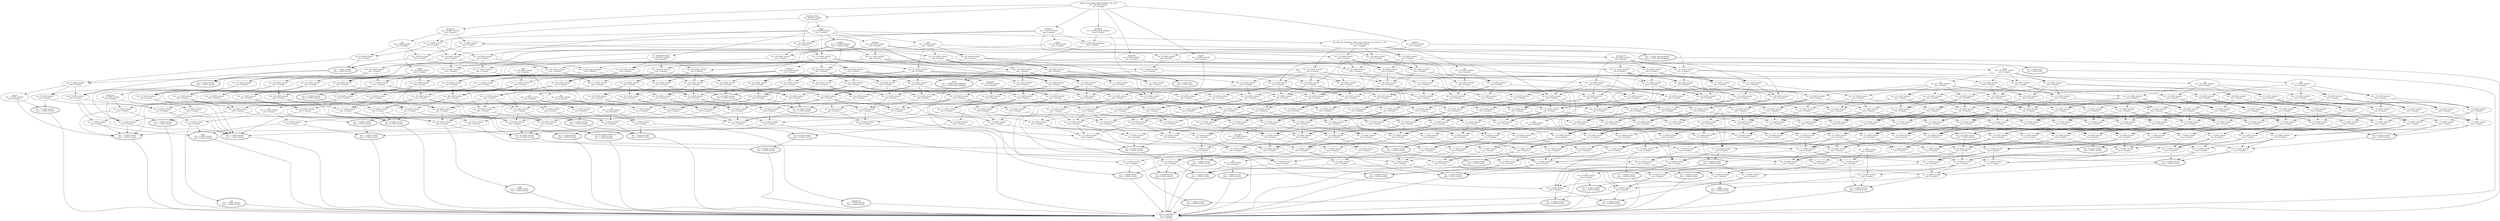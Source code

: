 digraph d{
1 [label="author, date-added, date-modified, title, year
ext.: 100 (93% article) 
own: 0 (empty) "]
2 [label="ext.: 1 (100% article) 
own: 1 (100% article) ", peripheries = 2]
3 [label="ext.: 51 (100% article) 
own: 0 (empty) "]
4 [label="ext.: 9 (100% article) 
own: 9 (100% article) ", peripheries = 2]
5 [label="ext.: 5 (100% article) 
own: 0 (empty) "]
6 [label="m3
ext.: 1 (100% article) 
own: 1 (100% article) ", peripheries = 2]
7 [label="ext.: 8 (100% article) 
own: 0 (empty) "]
8 [label="journal, volume
ext.: 96 (95% article) 
own: 0 (empty) "]
9 [label="ext.: 7 (100% article) 
own: 1 (100% article) ", peripheries = 2]
10 [label="number
ext.: 81 (100% article) 
own: 1 (100% article) ", peripheries = 2]
11 [label="ext.: 26 (100% article) 
own: 0 (empty) "]
12 [label="ext.: 38 (100% article) 
own: 0 (empty) "]
13 [label="ext.: 25 (100% article) 
own: 0 (empty) "]
14 [label="ext.: 31 (100% article) 
own: 0 (empty) "]
15 [label="ext.: 30 (100% article) 
own: 0 (empty) "]
16 [label="ext.: 2 (100% article) 
own: 2 (100% article) ", peripheries = 2]
17 [label="ext.: 10 (100% article) 
own: 0 (empty) "]
18 [label="ext.: 4 (100% article) 
own: 0 (empty) "]
19 [label="ext.: 6 (100% article) 
own: 0 (empty) "]
20 [label="ext.: 1 (100% article) 
own: 1 (100% article) ", peripheries = 2]
21 [label="ty
ext.: 6 (100% article) 
own: 0 (empty) "]
22 [label="ext.: 3 (100% article) 
own: 2 (100% article) ", peripheries = 2]
23 [label="ext.: 64 (100% article) 
own: 0 (empty) "]
24 [label="ext.: 72 (100% article) 
own: 0 (empty) "]
25 [label="ext.: 6 (100% article) 
own: 1 (100% article) ", peripheries = 2]
26 [label="ext.: 35 (100% article) 
own: 0 (empty) "]
27 [label="ext.: 10 (100% article) 
own: 1 (100% article) ", peripheries = 2]
28 [label="ext.: 11 (100% article) 
own: 0 (empty) "]
29 [label="ext.: 4 (100% article) 
own: 0 (empty) "]
30 [label="ext.: 1 (100% article) 
own: 1 (100% article) ", peripheries = 2]
31 [label="ext.: 4 (100% article) 
own: 0 (empty) "]
32 [label="ext.: 5 (100% article) 
own: 0 (empty) "]
33 [label="ext.: 2 (100% article) 
own: 0 (empty) "]
34 [label="pmc
ext.: 1 (100% article) 
own: 1 (100% article) ", peripheries = 2]
35 [label="ext.: 8 (100% article) 
own: 0 (empty) "]
36 [label="ext.: 3 (100% article) 
own: 1 (100% article) ", peripheries = 2]
37 [label="abstract
ext.: 59 (100% article) 
own: 0 (empty) "]
38 [label="ext.: 11 (100% article) 
own: 0 (empty) "]
39 [label="pages
ext.: 94 (95% article) 
own: 0 (empty) "]
40 [label="ext.: 45 (100% article) 
own: 0 (empty) "]
41 [label="ext.: 12 (100% article) 
own: 0 (empty) "]
42 [label="ext.: 1 (100% article) 
own: 1 (100% article) ", peripheries = 2]
43 [label="ext.: 17 (100% article) 
own: 0 (empty) "]
44 [label="ext.: 2 (100% article) 
own: 0 (empty) "]
45 [label="supplement
ext.: 1 (100% article) 
own: 1 (100% article) ", peripheries = 2]
46 [label="ext.: 2 (100% article) 
own: 1 (100% article) ", peripheries = 2]
47 [label="ext.: 3 (100% article) 
own: 0 (empty) "]
48 [label="ext.: 14 (100% article) 
own: 4 (100% article) ", peripheries = 2]
49 [label="ext.: 44 (90% article) 
own: 0 (empty) "]
50 [label="issn
ext.: 74 (94% article) 
own: 0 (empty) "]
51 [label="ext.: 4 (75% misc) 
own: 4 (75% misc) ", peripheries = 2]
52 [label="ext.: 6 (100% article) 
own: 0 (empty) "]
53 [label="ext.: 7 (100% article) 
own: 0 (empty) "]
54 [label="ext.: 10 (100% article) 
own: 0 (empty) "]
55 [label="ext.: 9 (100% article) 
own: 0 (empty) "]
56 [label="ext.: 40 (100% article) 
own: 0 (empty) "]
57 [label="ext.: 1 (100% article) 
own: 1 (100% article) ", peripheries = 2]
58 [label="ext.: 40 (100% article) 
own: 0 (empty) "]
59 [label="ext.: 9 (100% article) 
own: 3 (100% article) ", peripheries = 2]
60 [label="ext.: 11 (100% article) 
own: 0 (empty) "]
61 [label="ext.: 70 (100% article) 
own: 0 (empty) "]
62 [label="ext.: 14 (100% article) 
own: 0 (empty) "]
63 [label="ext.: 14 (100% article) 
own: 0 (empty) "]
64 [label="ext.: 15 (100% article) 
own: 0 (empty) "]
65 [label="ext.: 11 (100% article) 
own: 0 (empty) "]
66 [label="ext.: 13 (100% article) 
own: 0 (empty) "]
67 [label="ext.: 10 (100% article) 
own: 0 (empty) "]
68 [label="ext.: 3 (100% article) 
own: 0 (empty) "]
69 [label="ext.: 7 (100% article) 
own: 0 (empty) "]
70 [label="ext.: 5 (100% article) 
own: 0 (empty) "]
71 [label="ext.: 6 (100% article) 
own: 0 (empty) "]
72 [label="ext.: 1 (100% article) 
own: 1 (100% article) ", peripheries = 2]
73 [label="ext.: 5 (100% article) 
own: 0 (empty) "]
74 [label="ext.: 7 (100% article) 
own: 0 (empty) "]
75 [label="ext.: 7 (100% article) 
own: 0 (empty) "]
76 [label="ci
ext.: 4 (100% article) 
own: 0 (empty) "]
77 [label="ext.: 3 (100% article) 
own: 3 (100% article) ", peripheries = 2]
78 [label="ext.: 36 (100% article) 
own: 0 (empty) "]
79 [label="ext.: 62 (100% article) 
own: 0 (empty) "]
80 [label="ext.: 29 (100% article) 
own: 0 (empty) "]
81 [label="ext.: 34 (100% article) 
own: 0 (empty) "]
82 [label="ext.: 47 (100% article) 
own: 0 (empty) "]
83 [label="ext.: 34 (100% article) 
own: 0 (empty) "]
84 [label="ext.: 39 (100% article) 
own: 0 (empty) "]
85 [label="ext.: 52 (100% article) 
own: 0 (empty) "]
86 [label="ext.: 22 (100% article) 
own: 1 (100% article) ", peripheries = 2]
87 [label="ext.: 38 (100% article) 
own: 0 (empty) "]
88 [label="isi, publication-type
ext.: 46 (91% article) 
own: 0 (empty) "]
89 [label="ext.: 24 (100% article) 
own: 1 (100% article) ", peripheries = 2]
90 [label="ext.: 9 (100% article) 
own: 1 (100% article) ", peripheries = 2]
91 [label="ext.: 12 (100% article) 
own: 0 (empty) "]
92 [label="ext.: 12 (100% article) 
own: 0 (empty) "]
93 [label="ext.: 13 (100% article) 
own: 0 (empty) "]
94 [label="ext.: 11 (100% article) 
own: 0 (empty) "]
95 [label="ext.: 13 (100% article) 
own: 0 (empty) "]
96 [label="ext.: 16 (100% article) 
own: 0 (empty) "]
97 [label="ext.: 16 (100% article) 
own: 0 (empty) "]
98 [label="mh
ext.: 17 (100% article) 
own: 0 (empty) "]
99 [label="ext.: 15 (100% article) 
own: 0 (empty) "]
100 [label="ext.: 5 (100% article) 
own: 1 (100% article) ", peripheries = 2]
101 [label="ext.: 7 (100% article) 
own: 0 (empty) "]
102 [label="ext.: 11 (100% article) 
own: 0 (empty) "]
103 [label="ext.: 12 (100% article) 
own: 0 (empty) "]
104 [label="ext.: 6 (100% article) 
own: 0 (empty) "]
105 [label="ext.: 10 (100% article) 
own: 0 (empty) "]
106 [label="ext.: 11 (100% article) 
own: 0 (empty) "]
107 [label="ext.: 12 (100% article) 
own: 0 (empty) "]
108 [label="ext.: 15 (100% article) 
own: 0 (empty) "]
109 [label="ext.: 15 (100% article) 
own: 0 (empty) "]
110 [label="ext.: 16 (100% article) 
own: 0 (empty) "]
111 [label="ext.: 14 (100% article) 
own: 0 (empty) "]
112 [label="ext.: 6 (100% article) 
own: 0 (empty) "]
113 [label="ext.: 8 (100% article) 
own: 0 (empty) "]
114 [label="ext.: 7 (100% article) 
own: 0 (empty) "]
115 [label="ext.: 8 (100% article) 
own: 0 (empty) "]
116 [label="publisher
ext.: 4 (50% article) 
own: 0 (empty) "]
117 [label="ext.: 2 (50% book) 
own: 2 (50% book) ", peripheries = 2]
118 [label="bdsk-file-1
ext.: 74 (97% article) 
own: 0 (empty) "]
119 [label="group
ext.: 41 (97% article) 
own: 0 (empty) "]
120 [label="booktitle
ext.: 6 (50% inproceedings) 
own: 0 (empty) "]
121 [label="ext.: 1 (100% inproceedings) 
own: 1 (100% inproceedings) ", peripheries = 2]
122 [label="ext.: 3 (100% article) 
own: 0 (empty) "]
123 [label="ext.: 16 (100% article) 
own: 0 (empty) "]
124 [label="ext.: 6 (100% article) 
own: 0 (empty) "]
125 [label="annote
ext.: 12 (91% article) 
own: 0 (empty) "]
126 [label="ext.: 1 (100% article) 
own: 1 (100% article) ", peripheries = 2]
127 [label="url
ext.: 9 (88% article) 
own: 0 (empty) "]
128 [label="ext.: 8 (87% article) 
own: 0 (empty) "]
129 [label="bdsk-url-1
ext.: 32 (96% article) 
own: 0 (empty) "]
130 [label="ext.: 31 (96% article) 
own: 0 (empty) "]
131 [label="ext.: 19 (94% article) 
own: 0 (empty) "]
132 [label="ext.: 2 (50% inproceedings) 
own: 0 (empty) "]
133 [label="ext.: 32 (96% article) 
own: 0 (empty) "]
134 [label="address
ext.: 34 (97% article) 
own: 0 (empty) "]
135 [label="ext.: 2 (100% inproceedings) 
own: 0 (empty) "]
136 [label="editor
ext.: 1 (100% inproceedings) 
own: 1 (100% inproceedings) ", peripheries = 2]
137 [label="ext.: 28 (100% article) 
own: 0 (empty) "]
138 [label="ext.: 30 (100% article) 
own: 0 (empty) "]
139 [label="ext.: 27 (100% article) 
own: 0 (empty) "]
140 [label="ext.: 2 (100% article) 
own: 0 (empty) "]
141 [label="month
ext.: 33 (100% article) 
own: 0 (empty) "]
142 [label="ext.: 1 (100% article) 
own: 1 (100% article) ", peripheries = 2]
143 [label="ext.: 11 (100% article) 
own: 0 (empty) "]
144 [label="ext.: 13 (100% article) 
own: 0 (empty) "]
145 [label="ext.: 18 (100% article) 
own: 0 (empty) "]
146 [label="ext.: 19 (100% article) 
own: 0 (empty) "]
147 [label="ext.: 22 (100% article) 
own: 0 (empty) "]
148 [label="ext.: 15 (100% article) 
own: 0 (empty) "]
149 [label="ext.: 5 (100% article) 
own: 0 (empty) "]
150 [label="ext.: 15 (100% article) 
own: 0 (empty) "]
151 [label="ext.: 22 (100% article) 
own: 0 (empty) "]
152 [label="ext.: 23 (100% article) 
own: 0 (empty) "]
153 [label="ext.: 26 (100% article) 
own: 0 (empty) "]
154 [label="ext.: 19 (100% article) 
own: 0 (empty) "]
155 [label="ext.: 13 (100% article) 
own: 0 (empty) "]
156 [label="ext.: 20 (100% article) 
own: 0 (empty) "]
157 [label="ext.: 21 (100% article) 
own: 0 (empty) "]
158 [label="ext.: 24 (100% article) 
own: 0 (empty) "]
159 [label="ext.: 17 (100% article) 
own: 0 (empty) "]
160 [label="ext.: 17 (100% article) 
own: 0 (empty) "]
161 [label="rn
ext.: 24 (100% article) 
own: 0 (empty) "]
162 [label="ext.: 25 (100% article) 
own: 0 (empty) "]
163 [label="dcom
ext.: 28 (100% article) 
own: 0 (empty) "]
164 [label="ext.: 21 (100% article) 
own: 0 (empty) "]
165 [label="ext.: 12 (100% article) 
own: 0 (empty) "]
166 [label="ext.: 19 (100% article) 
own: 0 (empty) "]
167 [label="ext.: 20 (100% article) 
own: 0 (empty) "]
168 [label="ext.: 23 (100% article) 
own: 0 (empty) "]
169 [label="ext.: 16 (100% article) 
own: 0 (empty) "]
170 [label="ext.: 16 (100% article) 
own: 0 (empty) "]
171 [label="ext.: 23 (100% article) 
own: 0 (empty) "]
172 [label="ext.: 24 (100% article) 
own: 0 (empty) "]
173 [label="lr
ext.: 27 (100% article) 
own: 0 (empty) "]
174 [label="ext.: 20 (100% article) 
own: 0 (empty) "]
175 [label="ext.: 47 (100% article) 
own: 0 (empty) "]
176 [label="ext.: 1 (100% article) 
own: 1 (100% article) ", peripheries = 2]
177 [label="ext.: 6 (100% article) 
own: 0 (empty) "]
178 [label="ext.: 6 (100% article) 
own: 0 (empty) "]
179 [label="ext.: 10 (100% article) 
own: 0 (empty) "]
180 [label="ext.: 9 (100% article) 
own: 0 (empty) "]
181 [label="ext.: 10 (100% article) 
own: 0 (empty) "]
182 [label="ext.: 11 (100% article) 
own: 0 (empty) "]
183 [label="ext.: 9 (100% article) 
own: 0 (empty) "]
184 [label="ext.: 10 (100% article) 
own: 0 (empty) "]
185 [label="ext.: 11 (100% article) 
own: 0 (empty) "]
186 [label="ext.: 11 (100% article) 
own: 0 (empty) "]
187 [label="ext.: 12 (100% article) 
own: 0 (empty) "]
188 [label="ext.: 16 (100% article) 
own: 0 (empty) "]
189 [label="ext.: 6 (100% article) 
own: 0 (empty) "]
190 [label="ext.: 2 (100% article) 
own: 2 (100% article) ", peripheries = 2]
191 [label="ext.: 12 (100% article) 
own: 0 (empty) "]
192 [label="ext.: 19 (100% article) 
own: 0 (empty) "]
193 [label="ext.: 27 (100% article) 
own: 0 (empty) "]
194 [label="ext.: 30 (100% article) 
own: 0 (empty) "]
195 [label="ext.: 15 (100% article) 
own: 0 (empty) "]
196 [label="ext.: 15 (100% article) 
own: 0 (empty) "]
197 [label="ext.: 18 (100% article) 
own: 0 (empty) "]
198 [label="ext.: 26 (100% article) 
own: 0 (empty) "]
199 [label="ext.: 35 (100% article) 
own: 0 (empty) "]
200 [label="ext.: 32 (100% article) 
own: 0 (empty) "]
201 [label="ext.: 16 (100% article) 
own: 0 (empty) "]
202 [label="ext.: 21 (100% article) 
own: 0 (empty) "]
203 [label="ext.: 20 (100% article) 
own: 0 (empty) "]
204 [label="ext.: 15 (100% article) 
own: 0 (empty) "]
205 [label="ext.: 22 (100% article) 
own: 0 (empty) "]
206 [label="ext.: 18 (100% article) 
own: 0 (empty) "]
207 [label="ext.: 24 (100% article) 
own: 0 (empty) "]
208 [label="ext.: 32 (100% article) 
own: 0 (empty) "]
209 [label="ext.: 29 (100% article) 
own: 0 (empty) "]
210 [label="ext.: 28 (100% article) 
own: 0 (empty) "]
211 [label="da, edat, jid, language, mhda, own, pmid, pst, pt, pubm, so, stat
ext.: 37 (100% article) 
own: 0 (empty) "]
212 [label="ext.: 34 (100% article) 
own: 0 (empty) "]
213 [label="ext.: 16 (100% article) 
own: 0 (empty) "]
214 [label="ext.: 20 (100% article) 
own: 0 (empty) "]
215 [label="ext.: 19 (100% article) 
own: 0 (empty) "]
216 [label="ext.: 17 (100% article) 
own: 0 (empty) "]
217 [label="pii
ext.: 22 (100% article) 
own: 0 (empty) "]
218 [label="ext.: 21 (100% article) 
own: 0 (empty) "]
219 [label="ext.: 15 (100% article) 
own: 0 (empty) "]
220 [label="ext.: 17 (100% article) 
own: 0 (empty) "]
221 [label="ext.: 11 (100% article) 
own: 0 (empty) "]
222 [label="ext.: 9 (100% article) 
own: 1 (100% article) ", peripheries = 2]
223 [label="ext.: 14 (100% article) 
own: 0 (empty) "]
224 [label="ext.: 18 (100% article) 
own: 0 (empty) "]
225 [label="ext.: 16 (100% article) 
own: 0 (empty) "]
226 [label="ext.: 20 (100% article) 
own: 0 (empty) "]
227 [label="ext.: 15 (100% article) 
own: 0 (empty) "]
228 [label="ext.: 19 (100% article) 
own: 0 (empty) "]
229 [label="ext.: 7 (100% article) 
own: 2 (100% article) ", peripheries = 2]
230 [label="ext.: 9 (100% article) 
own: 0 (empty) "]
231 [label="ext.: 6 (100% article) 
own: 0 (empty) "]
232 [label="ext.: 7 (100% article) 
own: 0 (empty) "]
233 [label="ext.: 7 (100% article) 
own: 0 (empty) "]
234 [label="ext.: 8 (100% article) 
own: 0 (empty) "]
235 [label="ext.: 4 (100% article) 
own: 0 (empty) "]
236 [label="ext.: 4 (100% article) 
own: 0 (empty) "]
237 [label="ext.: 13 (100% article) 
own: 0 (empty) "]
238 [label="ext.: 11 (100% article) 
own: 0 (empty) "]
239 [label="ext.: 2 (100% article) 
own: 2 (100% article) ", peripheries = 2]
240 [label="ext.: 10 (100% article) 
own: 0 (empty) "]
241 [label="ext.: 23 (100% article) 
own: 0 (empty) "]
242 [label="ext.: 12 (100% article) 
own: 0 (empty) "]
243 [label="ext.: 27 (100% article) 
own: 0 (empty) "]
244 [label="ext.: 23 (100% article) 
own: 0 (empty) "]
245 [label="ext.: 25 (100% article) 
own: 0 (empty) "]
246 [label="ext.: 8 (100% article) 
own: 0 (empty) "]
247 [label="ext.: 11 (100% article) 
own: 0 (empty) "]
248 [label="ext.: 16 (100% article) 
own: 0 (empty) "]
249 [label="ext.: 21 (100% article) 
own: 0 (empty) "]
250 [label="co, iso-source-abbreviation, ps
ext.: 1 (100% article) 
own: 1 (100% article) ", peripheries = 2]
251 [label="ext.: 9 (100% article) 
own: 0 (empty) "]
252 [label="ext.: 18 (100% article) 
own: 0 (empty) "]
253 [label="ext.: 26 (100% article) 
own: 0 (empty) "]
254 [label="ext.: 29 (100% article) 
own: 0 (empty) "]
255 [label="ext.: 14 (100% article) 
own: 0 (empty) "]
256 [label="ext.: 10 (100% article) 
own: 0 (empty) "]
257 [label="ext.: 17 (100% article) 
own: 0 (empty) "]
258 [label="ext.: 25 (100% article) 
own: 0 (empty) "]
259 [label="ext.: 34 (100% article) 
own: 0 (empty) "]
260 [label="ext.: 31 (100% article) 
own: 0 (empty) "]
261 [label="ext.: 15 (100% article) 
own: 0 (empty) "]
262 [label="ext.: 20 (100% article) 
own: 0 (empty) "]
263 [label="ext.: 19 (100% article) 
own: 0 (empty) "]
264 [label="ext.: 14 (100% article) 
own: 0 (empty) "]
265 [label="ext.: 21 (100% article) 
own: 0 (empty) "]
266 [label="ext.: 17 (100% article) 
own: 0 (empty) "]
267 [label="ext.: 23 (100% article) 
own: 0 (empty) "]
268 [label="ext.: 31 (100% article) 
own: 0 (empty) "]
269 [label="ext.: 28 (100% article) 
own: 0 (empty) "]
270 [label="ext.: 27 (100% article) 
own: 0 (empty) "]
271 [label="au, jt, pl, sb
ext.: 36 (100% article) 
own: 0 (empty) "]
272 [label="ext.: 33 (100% article) 
own: 0 (empty) "]
273 [label="ext.: 15 (100% article) 
own: 0 (empty) "]
274 [label="ext.: 19 (100% article) 
own: 0 (empty) "]
275 [label="ext.: 18 (100% article) 
own: 0 (empty) "]
276 [label="ext.: 16 (100% article) 
own: 0 (empty) "]
277 [label="ext.: 21 (100% article) 
own: 0 (empty) "]
278 [label="ext.: 20 (100% article) 
own: 0 (empty) "]
279 [label="ext.: 14 (100% article) 
own: 0 (empty) "]
280 [label="ext.: 14 (100% article) 
own: 0 (empty) "]
281 [label="ext.: 16 (100% article) 
own: 0 (empty) "]
282 [label="ext.: 10 (100% article) 
own: 0 (empty) "]
283 [label="ext.: 12 (100% article) 
own: 0 (empty) "]
284 [label="ext.: 10 (100% article) 
own: 0 (empty) "]
285 [label="ext.: 6 (100% article) 
own: 6 (100% article) ", peripheries = 2]
286 [label="ext.: 4 (100% article) 
own: 0 (empty) "]
287 [label="ext.: 14 (100% article) 
own: 0 (empty) "]
288 [label="ext.: 1 (100% article) 
own: 1 (100% article) ", peripheries = 2]
289 [label="ext.: 2 (100% article) 
own: 0 (empty) "]
290 [label="si
ext.: 3 (100% article) 
own: 0 (empty) "]
291 [label="ext.: 1 (100% article) 
own: 1 (100% article) ", peripheries = 2]
292 [label="ext.: 7 (100% article) 
own: 0 (empty) "]
293 [label="keywords
ext.: 15 (100% article) 
own: 0 (empty) "]
294 [label="ext.: 13 (100% article) 
own: 0 (empty) "]
295 [label="ext.: 8 (100% article) 
own: 0 (empty) "]
296 [label="ext.: 11 (100% article) 
own: 0 (empty) "]
297 [label="ext.: 17 (100% article) 
own: 0 (empty) "]
298 [label="ext.: 12 (100% article) 
own: 0 (empty) "]
299 [label="ext.: 15 (100% article) 
own: 0 (empty) "]
300 [label="ext.: 19 (100% article) 
own: 0 (empty) "]
301 [label="ext.: 14 (100% article) 
own: 0 (empty) "]
302 [label="ext.: 18 (100% article) 
own: 0 (empty) "]
303 [label="ext.: 6 (100% article) 
own: 0 (empty) "]
304 [label="ext.: 8 (100% article) 
own: 0 (empty) "]
305 [label="ext.: 24 (100% article) 
own: 0 (empty) "]
306 [label="ext.: 28 (100% article) 
own: 0 (empty) "]
307 [label="ext.: 26 (100% article) 
own: 0 (empty) "]
308 [label="ext.: 30 (100% article) 
own: 0 (empty) "]
309 [label="ext.: 17 (100% article) 
own: 0 (empty) "]
310 [label="ext.: 19 (100% article) 
own: 0 (empty) "]
311 [label="ext.: 16 (100% article) 
own: 0 (empty) "]
312 [label="ext.: 20 (100% article) 
own: 0 (empty) "]
313 [label="ext.: 18 (100% article) 
own: 0 (empty) "]
314 [label="ext.: 22 (100% article) 
own: 0 (empty) "]
315 [label="ext.: 17 (100% article) 
own: 0 (empty) "]
316 [label="ext.: 21 (100% article) 
own: 0 (empty) "]
317 [label="ext.: 9 (100% article) 
own: 0 (empty) "]
318 [label="ext.: 11 (100% article) 
own: 0 (empty) "]
319 [label="ext.: 10 (100% article) 
own: 0 (empty) "]
320 [label="ext.: 13 (100% article) 
own: 0 (empty) "]
321 [label="ext.: 39 (100% article) 
own: 0 (empty) "]
322 [label="ext.: 23 (100% article) 
own: 0 (empty) "]
323 [label="ext.: 27 (100% article) 
own: 0 (empty) "]
324 [label="ext.: 25 (100% article) 
own: 0 (empty) "]
325 [label="ext.: 29 (100% article) 
own: 0 (empty) "]
326 [label="ext.: 16 (100% article) 
own: 0 (empty) "]
327 [label="ext.: 18 (100% article) 
own: 0 (empty) "]
328 [label="ext.: 2 (100% article) 
own: 2 (100% article) ", peripheries = 2]
329 [label="ext.: 27 (100% article) 
own: 0 (empty) "]
330 [label="ext.: 26 (100% article) 
own: 0 (empty) "]
331 [label="dep, phst
ext.: 11 (100% article) 
own: 0 (empty) "]
332 [label="gr
ext.: 6 (100% article) 
own: 0 (empty) "]
333 [label="ext.: 18 (100% article) 
own: 0 (empty) "]
334 [label="ext.: 29 (100% article) 
own: 0 (empty) "]
335 [label="ext.: 28 (100% article) 
own: 0 (empty) "]
336 [label="ext.: 17 (100% article) 
own: 0 (empty) "]
337 [label="local-url
ext.: 49 (100% article) 
own: 0 (empty) "]
338 [label="ext.: 5 (100% article) 
own: 0 (empty) "]
339 [label="ext.: 15 (100% article) 
own: 0 (empty) "]
340 [label="ext.: 17 (100% article) 
own: 0 (empty) "]
341 [label="ext.: 11 (100% article) 
own: 0 (empty) "]
342 [label="ext.: 16 (100% article) 
own: 0 (empty) "]
343 [label="ext.: 19 (100% article) 
own: 0 (empty) "]
344 [label="ext.: 18 (100% article) 
own: 0 (empty) "]
345 [label="ext.: 12 (100% article) 
own: 0 (empty) "]
346 [label="ext.: 13 (100% article) 
own: 0 (empty) "]
347 [label="ext.: 14 (100% article) 
own: 0 (empty) "]
348 [label="ext.: 3 (100% article) 
own: 0 (empty) "]
349 [label="ext.: 22 (100% article) 
own: 0 (empty) "]
350 [label="ext.: 7 (100% article) 
own: 0 (empty) "]
351 [label="ext.: 15 (100% article) 
own: 0 (empty) "]
352 [label="ext.: 19 (100% article) 
own: 0 (empty) "]
353 [label="ext.: 20 (100% article) 
own: 0 (empty) "]
354 [label="ext.: 1 (100% article) 
own: 1 (100% article) ", peripheries = 2]
355 [label="ext.: 3 (100% article) 
own: 0 (empty) "]
356 [label="ext.: 3 (100% article) 
own: 0 (empty) "]
357 [label="title1
ext.: 2 (100% article) 
own: 2 (100% article) ", peripheries = 2]
358 [label="eprint
ext.: 2 (100% article) 
own: 0 (empty) "]
359 [label="ext.: 6 (100% article) 
own: 0 (empty) "]
360 [label="ext.: 5 (100% article) 
own: 0 (empty) "]
361 [label="ext.: 7 (100% article) 
own: 0 (empty) "]
362 [label="ext.: 2 (100% article) 
own: 0 (empty) "]
363 [label="doi
ext.: 17 (100% article) 
own: 0 (empty) "]
364 [label="bdsk-url-2
ext.: 3 (100% article) 
own: 0 (empty) "]
365 [label="ext.: 2 (100% article) 
own: 0 (empty) "]
366 [label="ext.: 10 (100% article) 
own: 0 (empty) "]
367 [label="ext.: 25 (100% article) 
own: 0 (empty) "]
368 [label="ext.: 3 (100% article) 
own: 0 (empty) "]
369 [label="ext.: 1 (100% article) 
own: 1 (100% article) ", peripheries = 2]
370 [label="ext.: 30 (100% article) 
own: 0 (empty) "]
371 [label="ext.: 21 (100% article) 
own: 0 (empty) "]
372 [label="ext.: 2 (100% article) 
own: 0 (empty) "]
373 [label="af
ext.: 3 (100% article) 
own: 0 (empty) "]
374 [label="ext.: 3 (100% article) 
own: 0 (empty) "]
375 [label="di
ext.: 4 (100% article) 
own: 0 (empty) "]
376 [label="ext.: 23 (100% article) 
own: 0 (empty) "]
377 [label="ext.: 25 (100% article) 
own: 0 (empty) "]
378 [label="ext.: 22 (100% article) 
own: 0 (empty) "]
379 [label="ext.: 21 (100% article) 
own: 0 (empty) "]
380 [label="ext.: 40 (100% article) 
own: 0 (empty) "]
381 [label="ext.: 31 (100% article) 
own: 0 (empty) "]
382 [label="ext.: 24 (100% article) 
own: 0 (empty) "]
383 [label="ext.: 26 (100% article) 
own: 0 (empty) "]
384 [label="ext.: 20 (100% article) 
own: 0 (empty) "]
385 [label="ext.: 24 (100% article) 
own: 0 (empty) "]
386 [label="ext.: 26 (100% article) 
own: 0 (empty) "]
387 [label="ext.: 1 (100% article) 
own: 1 (100% article) ", peripheries = 2]
388 [label="ext.: 27 (100% article) 
own: 0 (empty) "]
389 [label="ext.: 20 (100% article) 
own: 0 (empty) "]
390 [label="ext.: 21 (100% article) 
own: 0 (empty) "]
391 [label="ext.: 20 (100% article) 
own: 0 (empty) "]
392 [label="ext.: 28 (100% article) 
own: 0 (empty) "]
393 [label="ext.: 19 (100% article) 
own: 0 (empty) "]
394 [label="ext.: 23 (100% article) 
own: 0 (empty) "]
395 [label="ext.: 19 (100% article) 
own: 0 (empty) "]
396 [label="ext.: 18 (100% article) 
own: 13 (100% article) ", peripheries = 2]
397 [label="ext.: 11 (100% article) 
own: 0 (empty) "]
398 [label="ext.: 2 (100% article) 
own: 0 (empty) "]
399 [label="ext.: 8 (100% article) 
own: 0 (empty) "]
400 [label="ext.: 1 (100% article) 
own: 1 (100% article) ", peripheries = 2]
401 [label="ext.: 10 (100% article) 
own: 0 (empty) "]
402 [label="ext.: 22 (100% article) 
own: 0 (empty) "]
403 [label="ext.: 23 (100% article) 
own: 0 (empty) "]
404 [label="ext.: 22 (100% article) 
own: 0 (empty) "]
405 [label="ext.: 21 (100% article) 
own: 0 (empty) "]
406 [label="ext.: 9 (100% article) 
own: 0 (empty) "]
407 [label="ext.: 8 (100% article) 
own: 3 (100% article) ", peripheries = 2]
408 [label="ext.: 4 (100% article) 
own: 0 (empty) "]
409 [label="ext.: 11 (100% article) 
own: 0 (empty) "]
410 [label="ext.: 7 (100% article) 
own: 0 (empty) "]
411 [label="ext.: 7 (100% article) 
own: 0 (empty) "]
412 [label="ext.: 10 (100% article) 
own: 0 (empty) "]
413 [label="ext.: 8 (100% article) 
own: 0 (empty) "]
414 [label="ext.: 12 (100% article) 
own: 0 (empty) "]
415 [label="ext.: 11 (100% article) 
own: 0 (empty) "]
416 [label="ext.: 7 (100% article) 
own: 0 (empty) "]
417 [label="ext.: 10 (100% article) 
own: 0 (empty) "]
418 [label="ext.: 8 (100% article) 
own: 0 (empty) "]
419 [label="ext.: 12 (100% article) 
own: 0 (empty) "]
420 [label="ext.: 11 (100% article) 
own: 0 (empty) "]
421 [label="ext.: 9 (100% article) 
own: 0 (empty) "]
422 [label="ext.: 13 (100% article) 
own: 0 (empty) "]
423 [label="ext.: 12 (100% article) 
own: 0 (empty) "]
424 [label="rf
ext.: 2 (100% article) 
own: 0 (empty) "]
425 [label="ext.: 3 (100% article) 
own: 0 (empty) "]
426 [label="ext.: 5 (100% article) 
own: 0 (empty) "]
427 [label="ext.: 3 (100% article) 
own: 0 (empty) "]
428 [label="ext.: 1 (100% article) 
own: 1 (100% article) ", peripheries = 2]
429 [label="ext.: 28 (100% article) 
own: 0 (empty) "]
430 [label="ext.: 31 (100% article) 
own: 0 (empty) "]
431 [label="ext.: 29 (100% article) 
own: 0 (empty) "]
432 [label="date
ext.: 32 (100% article) 
own: 0 (empty) "]
433 [label="ext.: 20 (100% article) 
own: 0 (empty) "]
434 [label="ext.: 21 (100% article) 
own: 0 (empty) "]
435 [label="ext.: 20 (100% article) 
own: 0 (empty) "]
436 [label="ext.: 19 (100% article) 
own: 0 (empty) "]
437 [label="ext.: 23 (100% article) 
own: 0 (empty) "]
438 [label="ext.: 24 (100% article) 
own: 0 (empty) "]
439 [label="ext.: 23 (100% article) 
own: 0 (empty) "]
440 [label="ext.: 22 (100% article) 
own: 0 (empty) "]
441 [label="read
ext.: 1 (100% article) 
own: 1 (100% article) ", peripheries = 2]
442 [label="ext.: 5 (100% article) 
own: 5 (100% article) ", peripheries = 2]
443 [label="isbn, l3, bdsk-file-2
ext.: 0 (empty) 
own: 0 (empty) "]
1->116;
1->118;
1->120;
1->125;
1->129;
1->134;
116->117;
118->119;
118->130;
118->133;
118->135;
120->135;
125->117;
129->127;
129->130;
134->133;
8->14;
8->24;
8->39;
119->121;
127->128;
130->128;
130->131;
133->131;
135->121;
14->7;
14->15;
14->334;
24->15;
24->56;
24->61;
39->10;
39->37;
39->50;
39->61;
39->141;
39->334;
128->132;
7->9;
10->3;
10->23;
10->79;
10->137;
10->138;
15->9;
15->35;
15->335;
37->3;
37->40;
37->41;
37->58;
37->329;
50->40;
50->79;
50->85;
56->35;
56->84;
61->23;
61->58;
61->84;
61->85;
61->335;
61->337;
61->378;
141->41;
141->138;
141->378;
334->137;
334->329;
334->335;
3->11;
3->12;
3->17;
3->26;
9->36;
23->26;
23->81;
23->82;
23->139;
23->175;
23->293;
23->390;
35->36;
40->12;
40->243;
41->17;
58->26;
58->60;
58->243;
58->330;
58->349;
79->12;
79->82;
84->60;
84->81;
84->83;
84->371;
84->386;
85->82;
85->83;
85->243;
85->380;
88->49;
88->87;
88->383;
88->432;
137->11;
137->139;
137->359;
138->17;
138->390;
329->11;
329->330;
335->139;
335->330;
335->336;
337->175;
337->336;
337->349;
337->379;
337->380;
337->386;
378->371;
378->379;
378->390;
11->5;
11->13;
12->241;
26->13;
26->53;
26->144;
26->241;
26->249;
49->43;
49->51;
49->78;
49->375;
49->381;
49->382;
60->53;
81->53;
81->80;
81->367;
81->389;
82->80;
82->241;
82->321;
82->401;
83->80;
83->385;
87->78;
87->245;
87->431;
139->13;
139->188;
139->360;
139->363;
139->364;
175->188;
175->249;
175->320;
175->321;
175->367;
175->391;
243->241;
293->144;
293->320;
330->13;
330->351;
336->188;
336->351;
349->249;
349->351;
359->5;
359->358;
359->360;
371->389;
379->391;
380->321;
380->385;
383->245;
383->377;
383->382;
383->438;
386->367;
386->385;
390->389;
390->391;
432->381;
432->430;
432->431;
5->2;
5->18;
13->18;
13->21;
13->123;
13->178;
13->287;
43->47;
43->48;
43->242;
78->48;
78->244;
78->392;
80->394;
144->178;
144->247;
188->287;
188->365;
188->366;
188->368;
241->248;
245->89;
245->244;
245->437;
249->247;
249->248;
249->287;
320->247;
320->319;
321->248;
321->319;
321->394;
321->406;
351->287;
358->2;
360->18;
360->368;
363->123;
363->361;
363->366;
364->140;
364->365;
367->394;
375->47;
375->373;
377->89;
377->376;
377->439;
381->242;
381->370;
381->392;
382->244;
382->376;
382->403;
385->394;
401->406;
430->370;
430->429;
431->392;
431->429;
438->403;
438->434;
438->437;
438->439;
18->355;
21->22;
21->355;
21->356;
47->44;
48->240;
89->86;
89->440;
123->19;
140->142;
178->22;
178->286;
242->38;
242->240;
244->86;
244->402;
247->246;
247->286;
248->246;
287->286;
287->356;
319->246;
361->19;
365->142;
370->38;
370->374;
370->388;
373->44;
376->86;
376->404;
392->240;
392->388;
403->384;
403->402;
403->404;
429->388;
434->384;
434->433;
437->402;
437->433;
437->440;
439->404;
439->440;
22->288;
38->4;
38->46;
44->45;
86->405;
240->4;
286->288;
355->6;
356->288;
374->46;
374->372;
384->393;
388->4;
402->393;
402->405;
404->405;
433->393;
440->405;
46->42;
372->42;
405->407;
435->395;
435->436;
395->396;
436->396;
436->441;
396->442;
211->199;
211->208;
211->212;
211->217;
211->308;
199->194;
199->200;
199->202;
199->306;
199->353;
208->194;
208->209;
208->214;
208->307;
212->200;
212->209;
212->210;
212->218;
217->202;
217->214;
217->218;
308->210;
308->306;
308->307;
194->192;
194->193;
194->305;
194->310;
200->193;
200->198;
200->203;
200->343;
200->344;
202->192;
202->203;
209->193;
209->207;
209->215;
210->198;
210->207;
210->216;
214->192;
214->215;
218->203;
218->215;
218->216;
306->198;
306->305;
307->207;
307->305;
353->310;
353->344;
192->197;
193->197;
193->205;
193->206;
193->220;
198->201;
198->205;
203->197;
203->201;
203->342;
203->347;
207->205;
207->213;
215->197;
215->213;
216->201;
216->213;
305->205;
305->309;
310->220;
310->309;
343->206;
343->342;
344->220;
344->347;
197->195;
197->196;
197->237;
201->195;
205->195;
205->219;
206->196;
213->195;
220->219;
220->237;
271->163;
271->259;
271->268;
271->277;
271->325;
309->219;
342->196;
342->345;
347->237;
347->345;
163->98;
163->158;
163->161;
163->173;
163->314;
195->238;
196->221;
219->238;
237->221;
237->238;
259->254;
259->262;
259->323;
259->352;
268->158;
268->254;
268->274;
268->324;
277->262;
277->274;
325->314;
325->323;
325->324;
345->221;
98->93;
98->96;
98->110;
158->93;
158->156;
158->168;
158->313;
161->96;
161->156;
161->171;
161->300;
173->110;
173->153;
173->168;
173->171;
173->316;
173->422;
204->191;
254->252;
254->322;
254->327;
262->252;
272->162;
272->260;
272->269;
272->270;
272->278;
274->252;
314->300;
314->313;
314->316;
323->322;
324->313;
324->322;
352->327;
93->91;
93->103;
96->91;
96->108;
110->64;
110->103;
110->108;
153->64;
153->147;
153->151;
153->312;
153->414;
156->91;
156->166;
156->299;
162->97;
162->157;
162->164;
162->172;
162->226;
168->103;
168->147;
168->166;
168->315;
168->419;
171->108;
171->151;
171->166;
171->187;
171->302;
191->222;
260->253;
260->258;
260->263;
260->332;
260->333;
260->340;
269->157;
269->253;
269->267;
269->275;
270->226;
270->258;
270->267;
270->276;
278->263;
278->275;
278->276;
300->299;
300->302;
313->299;
313->315;
316->302;
316->312;
316->315;
322->326;
327->326;
422->187;
422->414;
422->419;
64->28;
64->62;
91->106;
97->92;
97->99;
97->109;
103->28;
103->106;
108->62;
108->106;
108->113;
147->28;
147->145;
147->311;
147->409;
151->62;
151->145;
151->182;
151->297;
151->298;
157->92;
157->159;
157->167;
157->225;
164->99;
164->159;
164->160;
164->174;
166->106;
166->145;
166->185;
166->301;
172->109;
172->152;
172->167;
172->174;
172->228;
172->423;
187->113;
187->182;
187->185;
226->160;
226->225;
226->228;
253->257;
253->265;
253->266;
253->281;
258->261;
258->265;
263->257;
263->261;
263->339;
263->346;
267->225;
267->265;
267->273;
275->257;
275->273;
276->261;
276->273;
299->301;
302->297;
302->301;
312->297;
312->311;
315->301;
315->311;
332->338;
333->266;
333->339;
340->281;
340->338;
340->346;
414->182;
414->409;
419->185;
419->409;
28->54;
62->54;
62->69;
92->94;
92->102;
99->94;
99->95;
99->111;
106->54;
106->101;
109->63;
109->102;
109->111;
113->69;
113->101;
145->54;
145->179;
145->294;
145->295;
152->63;
152->146;
152->154;
152->224;
152->415;
159->94;
159->155;
159->169;
160->95;
160->155;
160->170;
167->102;
167->146;
167->169;
167->227;
167->420;
174->111;
174->154;
174->169;
174->170;
174->186;
182->69;
182->179;
185->101;
185->179;
225->155;
225->227;
228->170;
228->224;
228->227;
228->421;
257->255;
257->280;
257->283;
261->255;
265->255;
265->279;
266->280;
273->255;
281->279;
281->283;
297->294;
297->296;
298->295;
298->296;
301->294;
311->294;
338->348;
339->280;
339->341;
346->283;
346->341;
346->348;
409->179;
423->186;
423->415;
423->420;
423->421;
54->25;
63->27;
63->66;
69->25;
94->90;
94->105;
95->90;
95->107;
101->25;
102->27;
102->105;
111->66;
111->105;
111->107;
111->114;
146->27;
146->148;
146->223;
146->412;
146->417;
154->66;
154->148;
154->150;
154->181;
155->90;
155->165;
169->105;
169->148;
169->165;
169->184;
170->107;
170->150;
170->165;
170->234;
179->25;
186->114;
186->181;
186->184;
186->234;
224->150;
224->223;
224->413;
227->165;
227->223;
227->418;
255->284;
279->284;
280->282;
283->282;
283->284;
294->292;
295->292;
296->292;
318->304;
318->317;
341->282;
415->181;
415->412;
415->413;
420->184;
420->412;
420->418;
421->234;
421->413;
421->418;
27->55;
66->55;
66->65;
66->67;
66->71;
90->115;
105->55;
105->104;
105->115;
107->65;
107->112;
107->115;
114->71;
114->104;
114->112;
148->55;
148->143;
148->149;
148->180;
148->183;
148->290;
150->65;
150->143;
150->232;
165->115;
165->143;
165->233;
181->71;
181->180;
181->232;
184->104;
184->180;
184->233;
223->143;
223->410;
234->112;
234->232;
234->233;
264->397;
304->303;
317->303;
331->256;
331->350;
412->180;
412->410;
412->411;
413->232;
413->410;
417->183;
417->411;
418->233;
418->410;
55->32;
55->52;
55->74;
55->75;
65->59;
65->70;
65->74;
67->52;
67->59;
71->32;
71->70;
104->32;
104->100;
112->70;
112->100;
115->74;
115->100;
143->74;
143->231;
143->289;
180->32;
180->177;
180->231;
183->75;
183->177;
230->189;
230->229;
230->426;
232->70;
232->231;
233->100;
233->231;
290->289;
303->328;
350->354;
397->398;
397->399;
410->231;
411->177;
32->29;
32->33;
52->57;
59->68;
59->76;
70->29;
70->68;
74->29;
100->29;
189->236;
229->424;
229->427;
231->29;
398->400;
399->400;
416->408;
426->236;
426->425;
426->427;
29->30;
33->30;
68->72;
76->72;
236->190;
251->285;
425->190;
124->73;
235->176;
235->239;
235->291;
73->77;
122->16;
122->126;
16->443;
126->443;
1->8;
118->24;
129->14;
119->56;
127->7;
130->15;
39->88;
128->9;
7->359;
10->87;
50->49;
61->383;
9->360;
23->245;
40->43;
79->78;
84->377;
85->382;
337->438;
12->48;
81->89;
81->361;
82->244;
83->376;
175->437;
380->403;
386->439;
390->140;
432->434;
53->19;
80->86;
321->402;
367->440;
375->374;
381->384;
385->404;
391->142;
431->433;
47->46;
361->362;
373->372;
392->393;
394->405;
434->435;
439->435;
44->42;
355->357;
356->357;
384->395;
404->395;
433->436;
440->436;
362->369;
393->396;
405->396;
395->387;
407->442;
205->204;
206->204;
271->272;
163->162;
195->191;
196->191;
259->153;
259->260;
268->269;
277->278;
277->422;
325->270;
98->97;
158->157;
161->164;
173->172;
221->222;
238->222;
254->147;
254->253;
262->263;
262->414;
274->275;
274->419;
314->226;
323->258;
323->312;
324->267;
352->340;
93->92;
96->99;
110->109;
153->152;
156->159;
168->167;
171->174;
252->257;
252->409;
260->152;
278->423;
300->160;
313->225;
316->228;
322->265;
322->311;
327->281;
422->423;
64->63;
91->94;
103->102;
108->111;
147->146;
147->318;
151->154;
166->169;
187->186;
253->146;
258->224;
263->415;
275->420;
276->421;
299->155;
302->170;
312->224;
315->227;
326->279;
414->415;
419->420;
28->27;
62->66;
106->105;
113->114;
145->148;
145->304;
182->181;
185->184;
257->412;
261->413;
265->223;
265->264;
266->264;
266->417;
273->418;
297->150;
301->165;
311->223;
311->317;
339->331;
409->412;
54->55;
69->71;
101->104;
146->230;
179->180;
255->397;
255->410;
280->256;
280->397;
280->411;
294->143;
294->303;
318->230;
341->350;
25->32;
148->189;
223->229;
223->416;
264->416;
282->399;
284->399;
292->328;
304->189;
317->229;
412->426;
417->416;
149->57;
180->236;
256->251;
290->33;
397->251;
397->408;
410->408;
410->427;
411->408;
411->425;
74->124;
75->124;
177->190;
189->235;
229->235;
289->30;
399->285;
416->124;
236->239;
424->176;
427->239;
31->34;
31->122;
34->443;
116->132;
132->136;
141->430;
35->361;
138->429;
360->362;
364->362;
430->435;
368->357;
370->395;
406->407;
429->436;
388->396;
362->20;
372->387;
327->318;
326->317;
281->230;
298->67;
279->229;
283->426;
295->52;
296->59;
348->354;
282->425;
284->427;
143->235;
149->235;
303->235;
350->285;
32->31;
52->73;
59->73;
75->31;
177->31;
231->239;
289->291;
76->77;
408->428;
424->428;
425->428;
427->428;
124->122;
73->16;
77->443;
428->443;
131->136;
41->38;
17->4;
36->362;
371->435;
379->435;
389->436;
391->436;
365->369;
366->369;
368->369;
19->20;
393->250;
211->271;
199->259;
208->268;
217->277;
308->325;
194->254;
202->262;
214->274;
306->323;
307->324;
353->352;
192->252;
305->322;
310->327;
309->326;
332->149;
256->31;
399->428;
29->122;
33->34;
251->122;
408->122;
176->443;
239->443;
291->443;
135->136;
358->369;
367->369;
18->20;
140->20;
240->250;
246->250;
212->272;
200->260;
209->269;
210->270;
218->278;
193->253;
198->258;
203->263;
207->267;
215->275;
216->276;
343->333;
344->340;
197->257;
201->261;
205->265;
206->266;
213->273;
220->281;
342->339;
347->346;
195->255;
196->280;
219->279;
237->283;
345->341;
204->264;
221->282;
238->284;
191->397;
222->399;
292->73;
68->16;
30->443;
72->443;
190->443;
285->443;
120->51;
125->401;
389->20;
338->235;
348->239;
398->126;
57->443;
400->443;
17->20;
328->443;
354->443;
132->20;
39->211;
10->208;
37->212;
50->308;
61->199;
3->209;
23->194;
40->210;
58->200;
79->307;
85->306;
337->353;
12->207;
26->193;
82->305;
175->310;
243->198;
330->343;
349->344;
13->206;
241->205;
249->220;
321->309;
248->219;
351->345;
123->204;
287->221;
366->222;
320->318;
319->317;
84->298;
81->295;
83->296;
80->292;
247->230;
246->229;
134->272;
133->260;
131->333;
394->328;
286->425;
60->67;
53->52;
401->398;
406->400;
250->443;
19->73;
20->443;
387->443;
442->443;
369->443;
441->443;
42->443;
357->443;
4->443;
6->443;
45->443;
288->443;
142->443;
2->443;
51->443;
136->443;
121->443;
117->443;
}